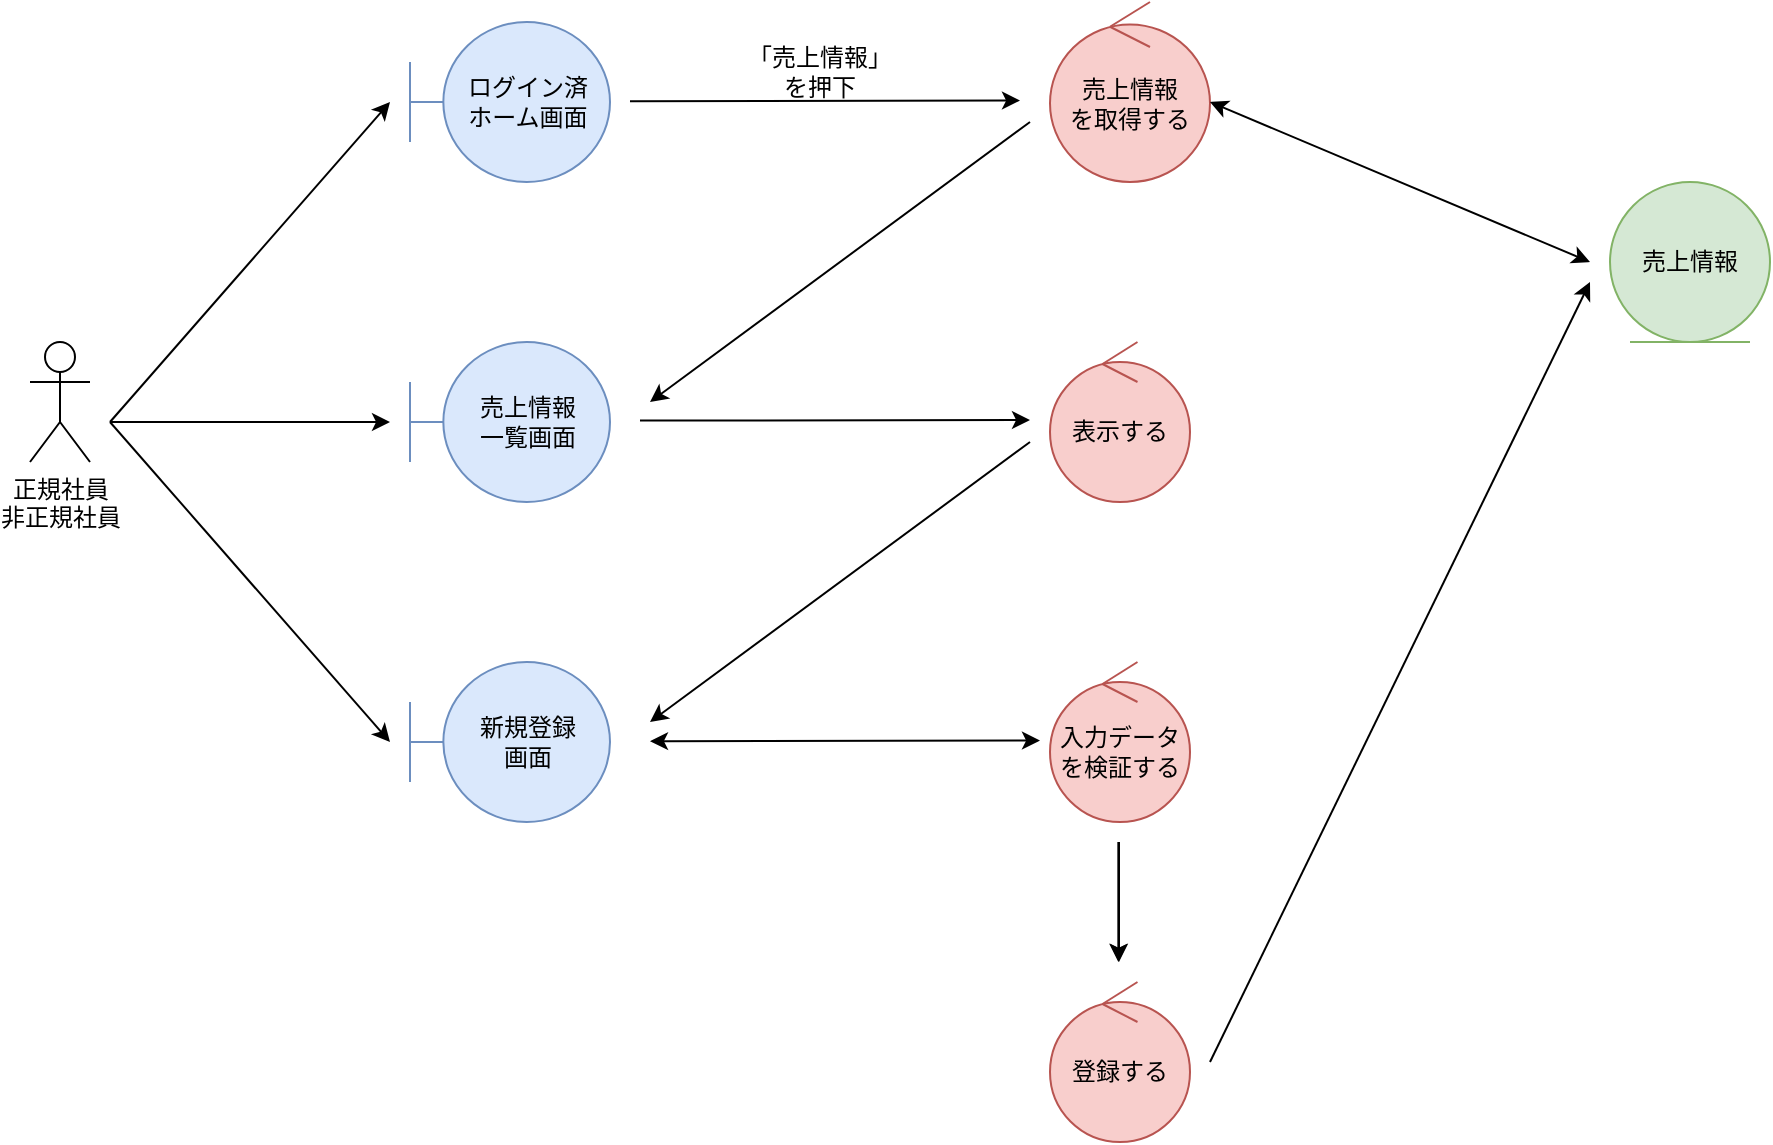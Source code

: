 <mxfile version="15.6.2" type="embed" pages="5">
    <diagram id="gK0L_vO17O7NY7Z7OVR5" name="*売上情報管理_登録">
        <mxGraphModel dx="1762" dy="742" grid="1" gridSize="10" guides="1" tooltips="1" connect="1" arrows="1" fold="1" page="1" pageScale="1" pageWidth="827" pageHeight="1169" math="0" shadow="0">
            <root>
                <mxCell id="0"/>
                <mxCell id="1" parent="0"/>
                <mxCell id="hLZYggqltiaFvYrBpfE5-1" value="正規社員&lt;br&gt;非正規社員" style="shape=umlActor;verticalLabelPosition=bottom;verticalAlign=top;html=1;" vertex="1" parent="1">
                    <mxGeometry x="-70" y="280" width="30" height="60" as="geometry"/>
                </mxCell>
                <mxCell id="hLZYggqltiaFvYrBpfE5-2" value="ログイン済&lt;br&gt;ホーム画面" style="shape=umlBoundary;whiteSpace=wrap;html=1;fillColor=#dae8fc;strokeColor=#6c8ebf;" vertex="1" parent="1">
                    <mxGeometry x="120" y="120" width="100" height="80" as="geometry"/>
                </mxCell>
                <mxCell id="hLZYggqltiaFvYrBpfE5-3" value="売上情報&lt;br&gt;一覧画面" style="shape=umlBoundary;whiteSpace=wrap;html=1;fillColor=#dae8fc;strokeColor=#6c8ebf;" vertex="1" parent="1">
                    <mxGeometry x="120" y="280" width="100" height="80" as="geometry"/>
                </mxCell>
                <mxCell id="hLZYggqltiaFvYrBpfE5-4" value="売上情報&lt;br&gt;を取得する" style="ellipse;shape=umlControl;whiteSpace=wrap;html=1;fillColor=#f8cecc;strokeColor=#b85450;" vertex="1" parent="1">
                    <mxGeometry x="440" y="110" width="80" height="90" as="geometry"/>
                </mxCell>
                <mxCell id="hLZYggqltiaFvYrBpfE5-5" value="売上情報" style="ellipse;shape=umlEntity;whiteSpace=wrap;html=1;fillColor=#d5e8d4;strokeColor=#82b366;" vertex="1" parent="1">
                    <mxGeometry x="720" y="200" width="80" height="80" as="geometry"/>
                </mxCell>
                <mxCell id="hLZYggqltiaFvYrBpfE5-6" value="表示する" style="ellipse;shape=umlControl;whiteSpace=wrap;html=1;fillColor=#f8cecc;strokeColor=#b85450;" vertex="1" parent="1">
                    <mxGeometry x="440" y="280" width="70" height="80" as="geometry"/>
                </mxCell>
                <mxCell id="hLZYggqltiaFvYrBpfE5-7" value="" style="endArrow=classic;html=1;rounded=0;" edge="1" parent="1">
                    <mxGeometry width="50" height="50" relative="1" as="geometry">
                        <mxPoint x="235" y="319.29" as="sourcePoint"/>
                        <mxPoint x="430" y="319" as="targetPoint"/>
                    </mxGeometry>
                </mxCell>
                <mxCell id="hLZYggqltiaFvYrBpfE5-8" value="「売上情報」&lt;br&gt;を押下" style="text;html=1;strokeColor=none;fillColor=none;align=center;verticalAlign=middle;whiteSpace=wrap;rounded=0;" vertex="1" parent="1">
                    <mxGeometry x="240" y="130" width="170" height="30" as="geometry"/>
                </mxCell>
                <mxCell id="hLZYggqltiaFvYrBpfE5-9" value="" style="endArrow=classic;html=1;rounded=0;" edge="1" parent="1">
                    <mxGeometry width="50" height="50" relative="1" as="geometry">
                        <mxPoint x="-30" y="320" as="sourcePoint"/>
                        <mxPoint x="110" y="160" as="targetPoint"/>
                    </mxGeometry>
                </mxCell>
                <mxCell id="hLZYggqltiaFvYrBpfE5-10" value="" style="endArrow=classic;html=1;rounded=0;" edge="1" parent="1">
                    <mxGeometry width="50" height="50" relative="1" as="geometry">
                        <mxPoint x="-30" y="320" as="sourcePoint"/>
                        <mxPoint x="110" y="480" as="targetPoint"/>
                    </mxGeometry>
                </mxCell>
                <mxCell id="hLZYggqltiaFvYrBpfE5-11" value="" style="endArrow=classic;html=1;rounded=0;" edge="1" parent="1">
                    <mxGeometry width="50" height="50" relative="1" as="geometry">
                        <mxPoint x="-30" y="320" as="sourcePoint"/>
                        <mxPoint x="110" y="320" as="targetPoint"/>
                    </mxGeometry>
                </mxCell>
                <mxCell id="hLZYggqltiaFvYrBpfE5-12" value="" style="endArrow=classic;html=1;rounded=0;startArrow=classic;startFill=1;" edge="1" parent="1">
                    <mxGeometry width="50" height="50" relative="1" as="geometry">
                        <mxPoint x="520" y="160" as="sourcePoint"/>
                        <mxPoint x="710" y="240" as="targetPoint"/>
                    </mxGeometry>
                </mxCell>
                <mxCell id="hLZYggqltiaFvYrBpfE5-13" value="" style="endArrow=classic;html=1;rounded=0;" edge="1" parent="1">
                    <mxGeometry width="50" height="50" relative="1" as="geometry">
                        <mxPoint x="230" y="159.58" as="sourcePoint"/>
                        <mxPoint x="425" y="159.29" as="targetPoint"/>
                    </mxGeometry>
                </mxCell>
                <mxCell id="hLZYggqltiaFvYrBpfE5-14" value="" style="endArrow=classic;html=1;rounded=0;" edge="1" parent="1">
                    <mxGeometry width="50" height="50" relative="1" as="geometry">
                        <mxPoint x="430" y="170" as="sourcePoint"/>
                        <mxPoint x="240" y="310" as="targetPoint"/>
                    </mxGeometry>
                </mxCell>
                <mxCell id="hLZYggqltiaFvYrBpfE5-15" value="" style="endArrow=classic;html=1;rounded=0;" edge="1" parent="1">
                    <mxGeometry width="50" height="50" relative="1" as="geometry">
                        <mxPoint x="430" y="330" as="sourcePoint"/>
                        <mxPoint x="240" y="470" as="targetPoint"/>
                    </mxGeometry>
                </mxCell>
                <mxCell id="hLZYggqltiaFvYrBpfE5-16" value="新規登録&lt;br&gt;画面" style="shape=umlBoundary;whiteSpace=wrap;html=1;fillColor=#dae8fc;strokeColor=#6c8ebf;" vertex="1" parent="1">
                    <mxGeometry x="120" y="440" width="100" height="80" as="geometry"/>
                </mxCell>
                <mxCell id="ETrxKOmZSH41UasdQwuN-3" value="登録する" style="ellipse;shape=umlControl;whiteSpace=wrap;html=1;fillColor=#f8cecc;strokeColor=#b85450;" vertex="1" parent="1">
                    <mxGeometry x="440" y="600" width="70" height="80" as="geometry"/>
                </mxCell>
                <mxCell id="ETrxKOmZSH41UasdQwuN-4" value="入力データを検証する" style="ellipse;shape=umlControl;whiteSpace=wrap;html=1;fillColor=#f8cecc;strokeColor=#b85450;" vertex="1" parent="1">
                    <mxGeometry x="440" y="440" width="70" height="80" as="geometry"/>
                </mxCell>
                <mxCell id="ETrxKOmZSH41UasdQwuN-5" value="" style="endArrow=classic;html=1;rounded=0;startArrow=classic;startFill=1;" edge="1" parent="1">
                    <mxGeometry width="50" height="50" relative="1" as="geometry">
                        <mxPoint x="240" y="479.58" as="sourcePoint"/>
                        <mxPoint x="435" y="479.29" as="targetPoint"/>
                    </mxGeometry>
                </mxCell>
                <mxCell id="ETrxKOmZSH41UasdQwuN-6" value="" style="endArrow=classic;html=1;rounded=0;" edge="1" parent="1">
                    <mxGeometry width="50" height="50" relative="1" as="geometry">
                        <mxPoint x="474.5" y="530" as="sourcePoint"/>
                        <mxPoint x="474.5" y="590" as="targetPoint"/>
                    </mxGeometry>
                </mxCell>
                <mxCell id="ETrxKOmZSH41UasdQwuN-7" value="" style="endArrow=classic;html=1;rounded=0;" edge="1" parent="1">
                    <mxGeometry width="50" height="50" relative="1" as="geometry">
                        <mxPoint x="520" y="640" as="sourcePoint"/>
                        <mxPoint x="710" y="250" as="targetPoint"/>
                    </mxGeometry>
                </mxCell>
                <mxCell id="WPjsmrrWBa9kriZexgFO-1" value="" style="endArrow=classic;html=1;rounded=0;" edge="1" parent="1">
                    <mxGeometry width="50" height="50" relative="1" as="geometry">
                        <mxPoint x="474.17" y="530" as="sourcePoint"/>
                        <mxPoint x="474.17" y="590" as="targetPoint"/>
                    </mxGeometry>
                </mxCell>
            </root>
        </mxGraphModel>
    </diagram>
    <diagram id="AUWY2sqyxB_gJZ5fvk6p" name="*売上情報管理_参照">
        <mxGraphModel dx="1949" dy="890" grid="1" gridSize="10" guides="1" tooltips="1" connect="1" arrows="1" fold="1" page="1" pageScale="1" pageWidth="827" pageHeight="1169" math="0" shadow="0">
            <root>
                <mxCell id="YSVPIyuumFlyNAX_10df-0"/>
                <mxCell id="YSVPIyuumFlyNAX_10df-1" parent="YSVPIyuumFlyNAX_10df-0"/>
                <mxCell id="BOGcBiReKdCSQE0mYAIb-0" value="正規社員&lt;br&gt;非正規社員" style="shape=umlActor;verticalLabelPosition=bottom;verticalAlign=top;html=1;" vertex="1" parent="YSVPIyuumFlyNAX_10df-1">
                    <mxGeometry x="-70" y="280" width="30" height="60" as="geometry"/>
                </mxCell>
                <mxCell id="BOGcBiReKdCSQE0mYAIb-1" value="ログイン済&lt;br&gt;ホーム画面" style="shape=umlBoundary;whiteSpace=wrap;html=1;fillColor=#dae8fc;strokeColor=#6c8ebf;" vertex="1" parent="YSVPIyuumFlyNAX_10df-1">
                    <mxGeometry x="120" y="120" width="100" height="80" as="geometry"/>
                </mxCell>
                <mxCell id="BOGcBiReKdCSQE0mYAIb-2" value="売上情報&lt;br&gt;一覧画面" style="shape=umlBoundary;whiteSpace=wrap;html=1;fillColor=#dae8fc;strokeColor=#6c8ebf;" vertex="1" parent="YSVPIyuumFlyNAX_10df-1">
                    <mxGeometry x="120" y="280" width="100" height="80" as="geometry"/>
                </mxCell>
                <mxCell id="BOGcBiReKdCSQE0mYAIb-3" value="売上情報&lt;br&gt;を取得する" style="ellipse;shape=umlControl;whiteSpace=wrap;html=1;fillColor=#f8cecc;strokeColor=#b85450;" vertex="1" parent="YSVPIyuumFlyNAX_10df-1">
                    <mxGeometry x="440" y="110" width="80" height="90" as="geometry"/>
                </mxCell>
                <mxCell id="BOGcBiReKdCSQE0mYAIb-4" value="売上情報" style="ellipse;shape=umlEntity;whiteSpace=wrap;html=1;fillColor=#d5e8d4;strokeColor=#82b366;" vertex="1" parent="YSVPIyuumFlyNAX_10df-1">
                    <mxGeometry x="720" y="200" width="80" height="80" as="geometry"/>
                </mxCell>
                <mxCell id="BOGcBiReKdCSQE0mYAIb-5" value="表示する" style="ellipse;shape=umlControl;whiteSpace=wrap;html=1;fillColor=#f8cecc;strokeColor=#b85450;" vertex="1" parent="YSVPIyuumFlyNAX_10df-1">
                    <mxGeometry x="440" y="280" width="70" height="80" as="geometry"/>
                </mxCell>
                <mxCell id="BOGcBiReKdCSQE0mYAIb-6" value="" style="endArrow=classic;html=1;rounded=0;" edge="1" parent="YSVPIyuumFlyNAX_10df-1">
                    <mxGeometry width="50" height="50" relative="1" as="geometry">
                        <mxPoint x="235" y="319.29" as="sourcePoint"/>
                        <mxPoint x="430" y="319" as="targetPoint"/>
                    </mxGeometry>
                </mxCell>
                <mxCell id="BOGcBiReKdCSQE0mYAIb-7" value="「売上情報」&lt;br&gt;を押下" style="text;html=1;strokeColor=none;fillColor=none;align=center;verticalAlign=middle;whiteSpace=wrap;rounded=0;" vertex="1" parent="YSVPIyuumFlyNAX_10df-1">
                    <mxGeometry x="240" y="130" width="170" height="30" as="geometry"/>
                </mxCell>
                <mxCell id="BOGcBiReKdCSQE0mYAIb-8" value="" style="endArrow=classic;html=1;rounded=0;" edge="1" parent="YSVPIyuumFlyNAX_10df-1">
                    <mxGeometry width="50" height="50" relative="1" as="geometry">
                        <mxPoint x="-30" y="320" as="sourcePoint"/>
                        <mxPoint x="110" y="160.0" as="targetPoint"/>
                    </mxGeometry>
                </mxCell>
                <mxCell id="BOGcBiReKdCSQE0mYAIb-9" value="" style="endArrow=classic;html=1;rounded=0;" edge="1" parent="YSVPIyuumFlyNAX_10df-1">
                    <mxGeometry width="50" height="50" relative="1" as="geometry">
                        <mxPoint x="-30" y="320" as="sourcePoint"/>
                        <mxPoint x="110" y="480" as="targetPoint"/>
                    </mxGeometry>
                </mxCell>
                <mxCell id="BOGcBiReKdCSQE0mYAIb-10" value="" style="endArrow=classic;html=1;rounded=0;" edge="1" parent="YSVPIyuumFlyNAX_10df-1">
                    <mxGeometry width="50" height="50" relative="1" as="geometry">
                        <mxPoint x="-30" y="320" as="sourcePoint"/>
                        <mxPoint x="110" y="320" as="targetPoint"/>
                    </mxGeometry>
                </mxCell>
                <mxCell id="BOGcBiReKdCSQE0mYAIb-11" value="" style="endArrow=classic;html=1;rounded=0;startArrow=classic;startFill=1;" edge="1" parent="YSVPIyuumFlyNAX_10df-1">
                    <mxGeometry width="50" height="50" relative="1" as="geometry">
                        <mxPoint x="520" y="160.0" as="sourcePoint"/>
                        <mxPoint x="710" y="240.0" as="targetPoint"/>
                    </mxGeometry>
                </mxCell>
                <mxCell id="BOGcBiReKdCSQE0mYAIb-12" value="" style="endArrow=classic;html=1;rounded=0;" edge="1" parent="YSVPIyuumFlyNAX_10df-1">
                    <mxGeometry width="50" height="50" relative="1" as="geometry">
                        <mxPoint x="230" y="159.58" as="sourcePoint"/>
                        <mxPoint x="425" y="159.29" as="targetPoint"/>
                    </mxGeometry>
                </mxCell>
                <mxCell id="BOGcBiReKdCSQE0mYAIb-13" value="" style="endArrow=classic;html=1;rounded=0;" edge="1" parent="YSVPIyuumFlyNAX_10df-1">
                    <mxGeometry width="50" height="50" relative="1" as="geometry">
                        <mxPoint x="430" y="170.0" as="sourcePoint"/>
                        <mxPoint x="240" y="310" as="targetPoint"/>
                    </mxGeometry>
                </mxCell>
                <mxCell id="BOGcBiReKdCSQE0mYAIb-14" value="" style="endArrow=classic;html=1;rounded=0;" edge="1" parent="YSVPIyuumFlyNAX_10df-1">
                    <mxGeometry width="50" height="50" relative="1" as="geometry">
                        <mxPoint x="430" y="330" as="sourcePoint"/>
                        <mxPoint x="240" y="470" as="targetPoint"/>
                    </mxGeometry>
                </mxCell>
                <mxCell id="BOGcBiReKdCSQE0mYAIb-15" value="詳細画面" style="shape=umlBoundary;whiteSpace=wrap;html=1;fillColor=#dae8fc;strokeColor=#6c8ebf;" vertex="1" parent="YSVPIyuumFlyNAX_10df-1">
                    <mxGeometry x="120" y="440" width="100" height="80" as="geometry"/>
                </mxCell>
            </root>
        </mxGraphModel>
    </diagram>
    <diagram id="rlL2KIcHxsmWdDMy5Cie" name="*売上情報管理_編集">
        <mxGraphModel dx="1949" dy="890" grid="1" gridSize="10" guides="1" tooltips="1" connect="1" arrows="1" fold="1" page="1" pageScale="1" pageWidth="827" pageHeight="1169" math="0" shadow="0">
            <root>
                <mxCell id="6sy8OTf5AHw0qntDZcab-0"/>
                <mxCell id="6sy8OTf5AHw0qntDZcab-1" parent="6sy8OTf5AHw0qntDZcab-0"/>
                <mxCell id="jlOEbLyuGE9gtVG0Og6Y-0" value="正規社員&lt;br&gt;非正規社員" style="shape=umlActor;verticalLabelPosition=bottom;verticalAlign=top;html=1;" vertex="1" parent="6sy8OTf5AHw0qntDZcab-1">
                    <mxGeometry x="-70" y="280" width="30" height="60" as="geometry"/>
                </mxCell>
                <mxCell id="jlOEbLyuGE9gtVG0Og6Y-1" value="ログイン済&lt;br&gt;ホーム画面" style="shape=umlBoundary;whiteSpace=wrap;html=1;fillColor=#dae8fc;strokeColor=#6c8ebf;" vertex="1" parent="6sy8OTf5AHw0qntDZcab-1">
                    <mxGeometry x="120" y="120" width="100" height="80" as="geometry"/>
                </mxCell>
                <mxCell id="jlOEbLyuGE9gtVG0Og6Y-2" value="売上情報&lt;br&gt;一覧画面" style="shape=umlBoundary;whiteSpace=wrap;html=1;fillColor=#dae8fc;strokeColor=#6c8ebf;" vertex="1" parent="6sy8OTf5AHw0qntDZcab-1">
                    <mxGeometry x="120" y="280" width="100" height="80" as="geometry"/>
                </mxCell>
                <mxCell id="jlOEbLyuGE9gtVG0Og6Y-3" value="売上情報&lt;br&gt;を取得する" style="ellipse;shape=umlControl;whiteSpace=wrap;html=1;fillColor=#f8cecc;strokeColor=#b85450;" vertex="1" parent="6sy8OTf5AHw0qntDZcab-1">
                    <mxGeometry x="440" y="110" width="80" height="90" as="geometry"/>
                </mxCell>
                <mxCell id="jlOEbLyuGE9gtVG0Og6Y-4" value="売上情報" style="ellipse;shape=umlEntity;whiteSpace=wrap;html=1;fillColor=#d5e8d4;strokeColor=#82b366;" vertex="1" parent="6sy8OTf5AHw0qntDZcab-1">
                    <mxGeometry x="720" y="200" width="80" height="80" as="geometry"/>
                </mxCell>
                <mxCell id="jlOEbLyuGE9gtVG0Og6Y-5" value="表示する" style="ellipse;shape=umlControl;whiteSpace=wrap;html=1;fillColor=#f8cecc;strokeColor=#b85450;" vertex="1" parent="6sy8OTf5AHw0qntDZcab-1">
                    <mxGeometry x="440" y="280" width="70" height="80" as="geometry"/>
                </mxCell>
                <mxCell id="jlOEbLyuGE9gtVG0Og6Y-6" value="" style="endArrow=classic;html=1;rounded=0;" edge="1" parent="6sy8OTf5AHw0qntDZcab-1">
                    <mxGeometry width="50" height="50" relative="1" as="geometry">
                        <mxPoint x="235" y="319.29" as="sourcePoint"/>
                        <mxPoint x="430" y="319" as="targetPoint"/>
                    </mxGeometry>
                </mxCell>
                <mxCell id="jlOEbLyuGE9gtVG0Og6Y-7" value="「売上情報」&lt;br&gt;を押下" style="text;html=1;strokeColor=none;fillColor=none;align=center;verticalAlign=middle;whiteSpace=wrap;rounded=0;" vertex="1" parent="6sy8OTf5AHw0qntDZcab-1">
                    <mxGeometry x="240" y="130" width="170" height="30" as="geometry"/>
                </mxCell>
                <mxCell id="jlOEbLyuGE9gtVG0Og6Y-8" value="" style="endArrow=classic;html=1;rounded=0;" edge="1" parent="6sy8OTf5AHw0qntDZcab-1">
                    <mxGeometry width="50" height="50" relative="1" as="geometry">
                        <mxPoint x="-30" y="320" as="sourcePoint"/>
                        <mxPoint x="110" y="160" as="targetPoint"/>
                    </mxGeometry>
                </mxCell>
                <mxCell id="jlOEbLyuGE9gtVG0Og6Y-9" value="" style="endArrow=classic;html=1;rounded=0;" edge="1" parent="6sy8OTf5AHw0qntDZcab-1">
                    <mxGeometry width="50" height="50" relative="1" as="geometry">
                        <mxPoint x="-30" y="320" as="sourcePoint"/>
                        <mxPoint x="110" y="480" as="targetPoint"/>
                    </mxGeometry>
                </mxCell>
                <mxCell id="jlOEbLyuGE9gtVG0Og6Y-10" value="" style="endArrow=classic;html=1;rounded=0;" edge="1" parent="6sy8OTf5AHw0qntDZcab-1">
                    <mxGeometry width="50" height="50" relative="1" as="geometry">
                        <mxPoint x="-30" y="320" as="sourcePoint"/>
                        <mxPoint x="110" y="320" as="targetPoint"/>
                    </mxGeometry>
                </mxCell>
                <mxCell id="jlOEbLyuGE9gtVG0Og6Y-11" value="" style="endArrow=classic;html=1;rounded=0;startArrow=classic;startFill=1;" edge="1" parent="6sy8OTf5AHw0qntDZcab-1">
                    <mxGeometry width="50" height="50" relative="1" as="geometry">
                        <mxPoint x="520" y="160" as="sourcePoint"/>
                        <mxPoint x="710" y="240" as="targetPoint"/>
                    </mxGeometry>
                </mxCell>
                <mxCell id="jlOEbLyuGE9gtVG0Og6Y-12" value="" style="endArrow=classic;html=1;rounded=0;" edge="1" parent="6sy8OTf5AHw0qntDZcab-1">
                    <mxGeometry width="50" height="50" relative="1" as="geometry">
                        <mxPoint x="230" y="159.58" as="sourcePoint"/>
                        <mxPoint x="425" y="159.29" as="targetPoint"/>
                    </mxGeometry>
                </mxCell>
                <mxCell id="jlOEbLyuGE9gtVG0Og6Y-13" value="" style="endArrow=classic;html=1;rounded=0;" edge="1" parent="6sy8OTf5AHw0qntDZcab-1">
                    <mxGeometry width="50" height="50" relative="1" as="geometry">
                        <mxPoint x="430" y="170" as="sourcePoint"/>
                        <mxPoint x="240" y="310" as="targetPoint"/>
                    </mxGeometry>
                </mxCell>
                <mxCell id="jlOEbLyuGE9gtVG0Og6Y-14" value="" style="endArrow=classic;html=1;rounded=0;startArrow=classic;startFill=1;" edge="1" parent="6sy8OTf5AHw0qntDZcab-1">
                    <mxGeometry width="50" height="50" relative="1" as="geometry">
                        <mxPoint x="430" y="330" as="sourcePoint"/>
                        <mxPoint x="240" y="480" as="targetPoint"/>
                    </mxGeometry>
                </mxCell>
                <mxCell id="jlOEbLyuGE9gtVG0Og6Y-15" value="詳細画面" style="shape=umlBoundary;whiteSpace=wrap;html=1;fillColor=#dae8fc;strokeColor=#6c8ebf;" vertex="1" parent="6sy8OTf5AHw0qntDZcab-1">
                    <mxGeometry x="120" y="440" width="100" height="80" as="geometry"/>
                </mxCell>
                <mxCell id="jlOEbLyuGE9gtVG0Og6Y-16" value="編集画面" style="shape=umlBoundary;whiteSpace=wrap;html=1;fillColor=#dae8fc;strokeColor=#6c8ebf;" vertex="1" parent="6sy8OTf5AHw0qntDZcab-1">
                    <mxGeometry x="120" y="600" width="100" height="80" as="geometry"/>
                </mxCell>
                <mxCell id="jlOEbLyuGE9gtVG0Og6Y-17" value="入力データを検証する" style="ellipse;shape=umlControl;whiteSpace=wrap;html=1;fillColor=#f8cecc;strokeColor=#b85450;" vertex="1" parent="6sy8OTf5AHw0qntDZcab-1">
                    <mxGeometry x="440" y="600" width="70" height="80" as="geometry"/>
                </mxCell>
                <mxCell id="jlOEbLyuGE9gtVG0Og6Y-18" value="更新する" style="ellipse;shape=umlControl;whiteSpace=wrap;html=1;fillColor=#f8cecc;strokeColor=#b85450;" vertex="1" parent="6sy8OTf5AHw0qntDZcab-1">
                    <mxGeometry x="440" y="760" width="70" height="80" as="geometry"/>
                </mxCell>
                <mxCell id="jlOEbLyuGE9gtVG0Og6Y-19" value="" style="endArrow=classic;html=1;rounded=0;" edge="1" parent="6sy8OTf5AHw0qntDZcab-1">
                    <mxGeometry width="50" height="50" relative="1" as="geometry">
                        <mxPoint x="-30" y="320" as="sourcePoint"/>
                        <mxPoint x="110" y="640" as="targetPoint"/>
                    </mxGeometry>
                </mxCell>
                <mxCell id="jlOEbLyuGE9gtVG0Og6Y-20" value="" style="endArrow=classic;html=1;rounded=0;" edge="1" parent="6sy8OTf5AHw0qntDZcab-1">
                    <mxGeometry width="50" height="50" relative="1" as="geometry">
                        <mxPoint x="430" y="340" as="sourcePoint"/>
                        <mxPoint x="240" y="630" as="targetPoint"/>
                    </mxGeometry>
                </mxCell>
                <mxCell id="jlOEbLyuGE9gtVG0Og6Y-21" value="" style="endArrow=classic;html=1;rounded=0;startArrow=classic;startFill=1;" edge="1" parent="6sy8OTf5AHw0qntDZcab-1">
                    <mxGeometry width="50" height="50" relative="1" as="geometry">
                        <mxPoint x="240" y="639.79" as="sourcePoint"/>
                        <mxPoint x="435" y="639.5" as="targetPoint"/>
                    </mxGeometry>
                </mxCell>
                <mxCell id="nmts8cqX3aREAj3f9nUh-0" value="" style="endArrow=classic;html=1;rounded=0;" edge="1" parent="6sy8OTf5AHw0qntDZcab-1">
                    <mxGeometry width="50" height="50" relative="1" as="geometry">
                        <mxPoint x="520" y="800" as="sourcePoint"/>
                        <mxPoint x="710" y="250" as="targetPoint"/>
                    </mxGeometry>
                </mxCell>
                <mxCell id="nmts8cqX3aREAj3f9nUh-1" value="" style="endArrow=classic;html=1;rounded=0;" edge="1" parent="6sy8OTf5AHw0qntDZcab-1">
                    <mxGeometry width="50" height="50" relative="1" as="geometry">
                        <mxPoint x="474.17" y="690" as="sourcePoint"/>
                        <mxPoint x="474.17" y="750" as="targetPoint"/>
                    </mxGeometry>
                </mxCell>
                <mxCell id="nmts8cqX3aREAj3f9nUh-2" value="" style="endArrow=classic;html=1;rounded=0;jumpStyle=arc;" edge="1" parent="6sy8OTf5AHw0qntDZcab-1">
                    <mxGeometry width="50" height="50" relative="1" as="geometry">
                        <mxPoint x="430" y="180" as="sourcePoint"/>
                        <mxPoint x="240" y="470" as="targetPoint"/>
                    </mxGeometry>
                </mxCell>
            </root>
        </mxGraphModel>
    </diagram>
    <diagram id="id5BWrpkqergq9WMVsvq" name="*売上情報管理_削除">
        <mxGraphModel dx="2230" dy="1113" grid="1" gridSize="10" guides="1" tooltips="1" connect="1" arrows="1" fold="1" page="1" pageScale="1" pageWidth="827" pageHeight="1169" math="0" shadow="0">
            <root>
                <mxCell id="GH4WaG8hF_58bTW3ABaH-0"/>
                <mxCell id="GH4WaG8hF_58bTW3ABaH-1" parent="GH4WaG8hF_58bTW3ABaH-0"/>
                <mxCell id="OLg7OwBG4gEZLZZjXHFu-0" value="正規社員&lt;br&gt;非正規社員" style="shape=umlActor;verticalLabelPosition=bottom;verticalAlign=top;html=1;" vertex="1" parent="GH4WaG8hF_58bTW3ABaH-1">
                    <mxGeometry x="-70" y="280" width="30" height="60" as="geometry"/>
                </mxCell>
                <mxCell id="OLg7OwBG4gEZLZZjXHFu-1" value="ログイン済&lt;br&gt;ホーム画面" style="shape=umlBoundary;whiteSpace=wrap;html=1;fillColor=#dae8fc;strokeColor=#6c8ebf;" vertex="1" parent="GH4WaG8hF_58bTW3ABaH-1">
                    <mxGeometry x="120" y="120" width="100" height="80" as="geometry"/>
                </mxCell>
                <mxCell id="OLg7OwBG4gEZLZZjXHFu-2" value="売上情報&lt;br&gt;一覧画面" style="shape=umlBoundary;whiteSpace=wrap;html=1;fillColor=#dae8fc;strokeColor=#6c8ebf;" vertex="1" parent="GH4WaG8hF_58bTW3ABaH-1">
                    <mxGeometry x="120" y="280" width="100" height="80" as="geometry"/>
                </mxCell>
                <mxCell id="OLg7OwBG4gEZLZZjXHFu-3" value="売上情報&lt;br&gt;を取得する" style="ellipse;shape=umlControl;whiteSpace=wrap;html=1;fillColor=#f8cecc;strokeColor=#b85450;" vertex="1" parent="GH4WaG8hF_58bTW3ABaH-1">
                    <mxGeometry x="440" y="110" width="80" height="90" as="geometry"/>
                </mxCell>
                <mxCell id="OLg7OwBG4gEZLZZjXHFu-4" value="売上情報" style="ellipse;shape=umlEntity;whiteSpace=wrap;html=1;fillColor=#d5e8d4;strokeColor=#82b366;" vertex="1" parent="GH4WaG8hF_58bTW3ABaH-1">
                    <mxGeometry x="720" y="200" width="80" height="80" as="geometry"/>
                </mxCell>
                <mxCell id="OLg7OwBG4gEZLZZjXHFu-5" value="表示する" style="ellipse;shape=umlControl;whiteSpace=wrap;html=1;fillColor=#f8cecc;strokeColor=#b85450;" vertex="1" parent="GH4WaG8hF_58bTW3ABaH-1">
                    <mxGeometry x="440" y="280" width="70" height="80" as="geometry"/>
                </mxCell>
                <mxCell id="OLg7OwBG4gEZLZZjXHFu-6" value="" style="endArrow=classic;html=1;rounded=0;" edge="1" parent="GH4WaG8hF_58bTW3ABaH-1">
                    <mxGeometry width="50" height="50" relative="1" as="geometry">
                        <mxPoint x="235" y="319.29" as="sourcePoint"/>
                        <mxPoint x="430" y="319" as="targetPoint"/>
                    </mxGeometry>
                </mxCell>
                <mxCell id="OLg7OwBG4gEZLZZjXHFu-7" value="「売上情報」&lt;br&gt;を押下" style="text;html=1;strokeColor=none;fillColor=none;align=center;verticalAlign=middle;whiteSpace=wrap;rounded=0;" vertex="1" parent="GH4WaG8hF_58bTW3ABaH-1">
                    <mxGeometry x="240" y="130" width="170" height="30" as="geometry"/>
                </mxCell>
                <mxCell id="OLg7OwBG4gEZLZZjXHFu-8" value="" style="endArrow=classic;html=1;rounded=0;" edge="1" parent="GH4WaG8hF_58bTW3ABaH-1">
                    <mxGeometry width="50" height="50" relative="1" as="geometry">
                        <mxPoint x="-30" y="320" as="sourcePoint"/>
                        <mxPoint x="110" y="160" as="targetPoint"/>
                    </mxGeometry>
                </mxCell>
                <mxCell id="OLg7OwBG4gEZLZZjXHFu-9" value="" style="endArrow=classic;html=1;rounded=0;" edge="1" parent="GH4WaG8hF_58bTW3ABaH-1">
                    <mxGeometry width="50" height="50" relative="1" as="geometry">
                        <mxPoint x="-30" y="320" as="sourcePoint"/>
                        <mxPoint x="110" y="480" as="targetPoint"/>
                    </mxGeometry>
                </mxCell>
                <mxCell id="OLg7OwBG4gEZLZZjXHFu-10" value="" style="endArrow=classic;html=1;rounded=0;" edge="1" parent="GH4WaG8hF_58bTW3ABaH-1">
                    <mxGeometry width="50" height="50" relative="1" as="geometry">
                        <mxPoint x="-30" y="320" as="sourcePoint"/>
                        <mxPoint x="110" y="320" as="targetPoint"/>
                    </mxGeometry>
                </mxCell>
                <mxCell id="OLg7OwBG4gEZLZZjXHFu-11" value="" style="endArrow=classic;html=1;rounded=0;startArrow=classic;startFill=1;" edge="1" parent="GH4WaG8hF_58bTW3ABaH-1">
                    <mxGeometry width="50" height="50" relative="1" as="geometry">
                        <mxPoint x="520" y="160" as="sourcePoint"/>
                        <mxPoint x="710" y="240" as="targetPoint"/>
                    </mxGeometry>
                </mxCell>
                <mxCell id="OLg7OwBG4gEZLZZjXHFu-12" value="" style="endArrow=classic;html=1;rounded=0;" edge="1" parent="GH4WaG8hF_58bTW3ABaH-1">
                    <mxGeometry width="50" height="50" relative="1" as="geometry">
                        <mxPoint x="230" y="159.58" as="sourcePoint"/>
                        <mxPoint x="425" y="159.29" as="targetPoint"/>
                    </mxGeometry>
                </mxCell>
                <mxCell id="OLg7OwBG4gEZLZZjXHFu-13" value="" style="endArrow=classic;html=1;rounded=0;" edge="1" parent="GH4WaG8hF_58bTW3ABaH-1">
                    <mxGeometry width="50" height="50" relative="1" as="geometry">
                        <mxPoint x="430" y="170" as="sourcePoint"/>
                        <mxPoint x="240" y="310" as="targetPoint"/>
                    </mxGeometry>
                </mxCell>
                <mxCell id="OLg7OwBG4gEZLZZjXHFu-14" value="" style="endArrow=classic;html=1;rounded=0;" edge="1" parent="GH4WaG8hF_58bTW3ABaH-1">
                    <mxGeometry width="50" height="50" relative="1" as="geometry">
                        <mxPoint x="430" y="330" as="sourcePoint"/>
                        <mxPoint x="240" y="470" as="targetPoint"/>
                    </mxGeometry>
                </mxCell>
                <mxCell id="OLg7OwBG4gEZLZZjXHFu-15" value="詳細画面" style="shape=umlBoundary;whiteSpace=wrap;html=1;fillColor=#dae8fc;strokeColor=#6c8ebf;" vertex="1" parent="GH4WaG8hF_58bTW3ABaH-1">
                    <mxGeometry x="120" y="440" width="100" height="80" as="geometry"/>
                </mxCell>
                <mxCell id="OLg7OwBG4gEZLZZjXHFu-16" value="削除する" style="ellipse;shape=umlControl;whiteSpace=wrap;html=1;fillColor=#f8cecc;strokeColor=#b85450;" vertex="1" parent="GH4WaG8hF_58bTW3ABaH-1">
                    <mxGeometry x="440" y="440" width="70" height="80" as="geometry"/>
                </mxCell>
                <mxCell id="OLg7OwBG4gEZLZZjXHFu-17" value="" style="endArrow=classic;html=1;rounded=0;" edge="1" parent="GH4WaG8hF_58bTW3ABaH-1">
                    <mxGeometry width="50" height="50" relative="1" as="geometry">
                        <mxPoint x="240" y="479.58" as="sourcePoint"/>
                        <mxPoint x="435" y="479.29" as="targetPoint"/>
                    </mxGeometry>
                </mxCell>
                <mxCell id="OLg7OwBG4gEZLZZjXHFu-18" value="" style="endArrow=classic;html=1;rounded=0;" edge="1" parent="GH4WaG8hF_58bTW3ABaH-1">
                    <mxGeometry width="50" height="50" relative="1" as="geometry">
                        <mxPoint x="520" y="480" as="sourcePoint"/>
                        <mxPoint x="710" y="250" as="targetPoint"/>
                    </mxGeometry>
                </mxCell>
            </root>
        </mxGraphModel>
    </diagram>
    <diagram id="IkiTwZIHjaAA4hidb9Vw" name="販売履歴検索">
        <mxGraphModel dx="2474" dy="717" grid="1" gridSize="10" guides="1" tooltips="1" connect="1" arrows="1" fold="1" page="1" pageScale="1" pageWidth="827" pageHeight="1169" math="0" shadow="0">
            <root>
                <mxCell id="qaS-oZ-pttqYyQszQj6c-0"/>
                <mxCell id="qaS-oZ-pttqYyQszQj6c-1" parent="qaS-oZ-pttqYyQszQj6c-0"/>
                <mxCell id="LRecDGdXAVM-xofxwJZT-0" value="正規社員&lt;br&gt;非正規社員" style="shape=umlActor;verticalLabelPosition=bottom;verticalAlign=top;html=1;" vertex="1" parent="qaS-oZ-pttqYyQszQj6c-1">
                    <mxGeometry x="-70" y="280" width="30" height="60" as="geometry"/>
                </mxCell>
                <mxCell id="LRecDGdXAVM-xofxwJZT-1" value="ログイン済&lt;br&gt;ホーム画面" style="shape=umlBoundary;whiteSpace=wrap;html=1;fillColor=#dae8fc;strokeColor=#6c8ebf;" vertex="1" parent="qaS-oZ-pttqYyQszQj6c-1">
                    <mxGeometry x="120" y="120" width="100" height="80" as="geometry"/>
                </mxCell>
                <mxCell id="LRecDGdXAVM-xofxwJZT-2" value="売上情報&lt;br&gt;一覧画面" style="shape=umlBoundary;whiteSpace=wrap;html=1;fillColor=#dae8fc;strokeColor=#6c8ebf;" vertex="1" parent="qaS-oZ-pttqYyQszQj6c-1">
                    <mxGeometry x="120" y="280" width="100" height="80" as="geometry"/>
                </mxCell>
                <mxCell id="LRecDGdXAVM-xofxwJZT-3" value="情報を&lt;br&gt;取得する" style="ellipse;shape=umlControl;whiteSpace=wrap;html=1;fillColor=#f8cecc;strokeColor=#b85450;" vertex="1" parent="qaS-oZ-pttqYyQszQj6c-1">
                    <mxGeometry x="440" y="110" width="80" height="90" as="geometry"/>
                </mxCell>
                <mxCell id="LRecDGdXAVM-xofxwJZT-4" value="商品情報" style="ellipse;shape=umlEntity;whiteSpace=wrap;html=1;fillColor=#d5e8d4;strokeColor=#82b366;" vertex="1" parent="qaS-oZ-pttqYyQszQj6c-1">
                    <mxGeometry x="720" y="200" width="80" height="80" as="geometry"/>
                </mxCell>
                <mxCell id="LRecDGdXAVM-xofxwJZT-5" value="表示する" style="ellipse;shape=umlControl;whiteSpace=wrap;html=1;fillColor=#f8cecc;strokeColor=#b85450;" vertex="1" parent="qaS-oZ-pttqYyQszQj6c-1">
                    <mxGeometry x="440" y="280" width="70" height="80" as="geometry"/>
                </mxCell>
                <mxCell id="LRecDGdXAVM-xofxwJZT-6" value="" style="endArrow=classic;html=1;rounded=0;" edge="1" parent="qaS-oZ-pttqYyQszQj6c-1">
                    <mxGeometry width="50" height="50" relative="1" as="geometry">
                        <mxPoint x="235" y="319.29" as="sourcePoint"/>
                        <mxPoint x="430" y="319" as="targetPoint"/>
                    </mxGeometry>
                </mxCell>
                <mxCell id="LRecDGdXAVM-xofxwJZT-7" value="「販売履歴検索」&lt;br&gt;を押下" style="text;html=1;strokeColor=none;fillColor=none;align=center;verticalAlign=middle;whiteSpace=wrap;rounded=0;" vertex="1" parent="qaS-oZ-pttqYyQszQj6c-1">
                    <mxGeometry x="240" y="130" width="170" height="30" as="geometry"/>
                </mxCell>
                <mxCell id="LRecDGdXAVM-xofxwJZT-8" value="" style="endArrow=classic;html=1;rounded=0;" edge="1" parent="qaS-oZ-pttqYyQszQj6c-1">
                    <mxGeometry width="50" height="50" relative="1" as="geometry">
                        <mxPoint x="-30" y="320" as="sourcePoint"/>
                        <mxPoint x="110" y="160" as="targetPoint"/>
                    </mxGeometry>
                </mxCell>
                <mxCell id="LRecDGdXAVM-xofxwJZT-9" value="" style="endArrow=classic;html=1;rounded=0;" edge="1" parent="qaS-oZ-pttqYyQszQj6c-1">
                    <mxGeometry width="50" height="50" relative="1" as="geometry">
                        <mxPoint x="-30" y="320" as="sourcePoint"/>
                        <mxPoint x="110" y="480" as="targetPoint"/>
                    </mxGeometry>
                </mxCell>
                <mxCell id="LRecDGdXAVM-xofxwJZT-10" value="" style="endArrow=classic;html=1;rounded=0;" edge="1" parent="qaS-oZ-pttqYyQszQj6c-1">
                    <mxGeometry width="50" height="50" relative="1" as="geometry">
                        <mxPoint x="-30" y="320" as="sourcePoint"/>
                        <mxPoint x="110" y="320" as="targetPoint"/>
                    </mxGeometry>
                </mxCell>
                <mxCell id="LRecDGdXAVM-xofxwJZT-11" value="" style="endArrow=classic;html=1;rounded=0;startArrow=classic;startFill=1;" edge="1" parent="qaS-oZ-pttqYyQszQj6c-1">
                    <mxGeometry width="50" height="50" relative="1" as="geometry">
                        <mxPoint x="520" y="160" as="sourcePoint"/>
                        <mxPoint x="710" y="240" as="targetPoint"/>
                    </mxGeometry>
                </mxCell>
                <mxCell id="LRecDGdXAVM-xofxwJZT-12" value="" style="endArrow=classic;html=1;rounded=0;" edge="1" parent="qaS-oZ-pttqYyQszQj6c-1">
                    <mxGeometry width="50" height="50" relative="1" as="geometry">
                        <mxPoint x="230" y="159.58" as="sourcePoint"/>
                        <mxPoint x="425" y="159.29" as="targetPoint"/>
                    </mxGeometry>
                </mxCell>
                <mxCell id="LRecDGdXAVM-xofxwJZT-13" value="" style="endArrow=classic;html=1;rounded=0;" edge="1" parent="qaS-oZ-pttqYyQszQj6c-1">
                    <mxGeometry width="50" height="50" relative="1" as="geometry">
                        <mxPoint x="430" y="170" as="sourcePoint"/>
                        <mxPoint x="240" y="310" as="targetPoint"/>
                    </mxGeometry>
                </mxCell>
                <mxCell id="LRecDGdXAVM-xofxwJZT-14" value="" style="endArrow=classic;html=1;rounded=0;" edge="1" parent="qaS-oZ-pttqYyQszQj6c-1">
                    <mxGeometry width="50" height="50" relative="1" as="geometry">
                        <mxPoint x="430" y="330" as="sourcePoint"/>
                        <mxPoint x="240" y="470" as="targetPoint"/>
                    </mxGeometry>
                </mxCell>
                <mxCell id="LRecDGdXAVM-xofxwJZT-15" value="詳細画面" style="shape=umlBoundary;whiteSpace=wrap;html=1;fillColor=#dae8fc;strokeColor=#6c8ebf;" vertex="1" parent="qaS-oZ-pttqYyQszQj6c-1">
                    <mxGeometry x="120" y="440" width="100" height="80" as="geometry"/>
                </mxCell>
                <mxCell id="LRecDGdXAVM-xofxwJZT-16" value="削除する" style="ellipse;shape=umlControl;whiteSpace=wrap;html=1;fillColor=#f8cecc;strokeColor=#b85450;" vertex="1" parent="qaS-oZ-pttqYyQszQj6c-1">
                    <mxGeometry x="440" y="440" width="70" height="80" as="geometry"/>
                </mxCell>
                <mxCell id="LRecDGdXAVM-xofxwJZT-17" value="" style="endArrow=classic;html=1;rounded=0;" edge="1" parent="qaS-oZ-pttqYyQszQj6c-1">
                    <mxGeometry width="50" height="50" relative="1" as="geometry">
                        <mxPoint x="240" y="479.58" as="sourcePoint"/>
                        <mxPoint x="435" y="479.29" as="targetPoint"/>
                    </mxGeometry>
                </mxCell>
                <mxCell id="LRecDGdXAVM-xofxwJZT-18" value="" style="endArrow=classic;html=1;rounded=0;" edge="1" parent="qaS-oZ-pttqYyQszQj6c-1">
                    <mxGeometry width="50" height="50" relative="1" as="geometry">
                        <mxPoint x="520" y="480" as="sourcePoint"/>
                        <mxPoint x="710" y="250" as="targetPoint"/>
                    </mxGeometry>
                </mxCell>
            </root>
        </mxGraphModel>
    </diagram>
</mxfile>